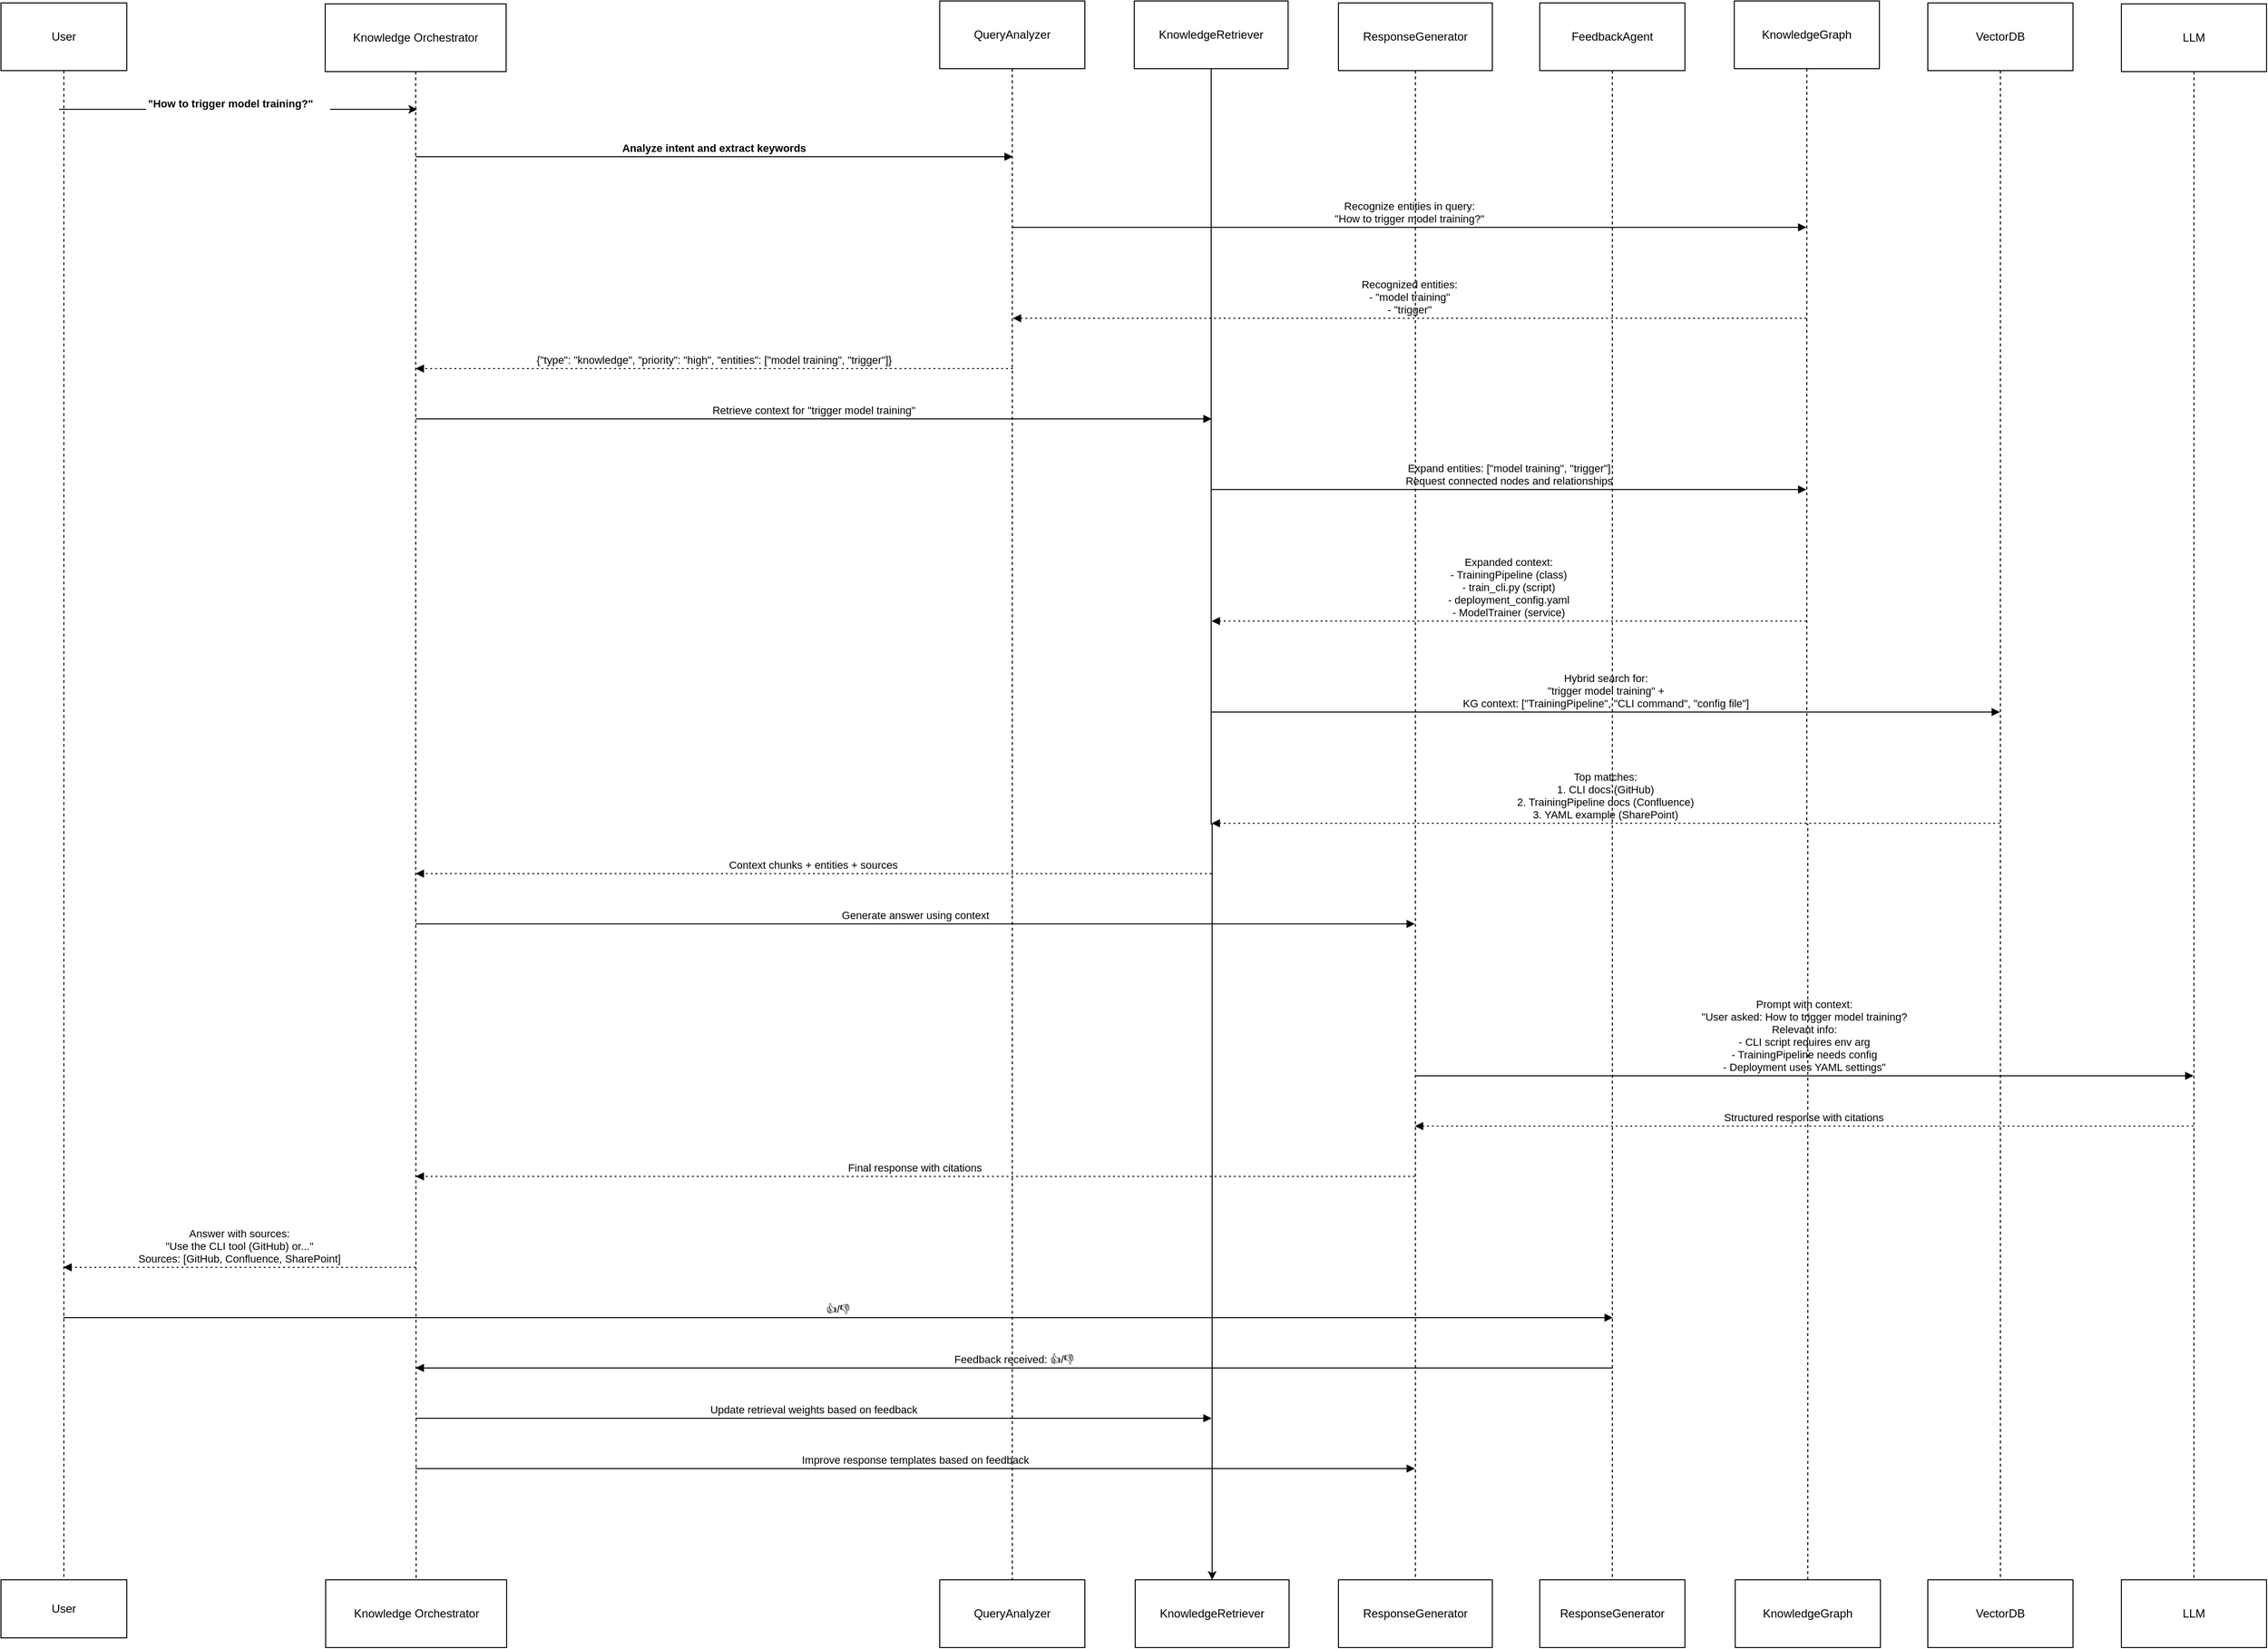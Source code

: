 <mxfile version="21.6.8" type="device">
  <diagram name="Page-1" id="3H5bFyrPO0vVudqeGIyu">
    <mxGraphModel dx="2074" dy="1197" grid="1" gridSize="10" guides="1" tooltips="1" connect="1" arrows="1" fold="1" page="1" pageScale="1" pageWidth="850" pageHeight="1100" math="0" shadow="0">
      <root>
        <mxCell id="0" />
        <mxCell id="1" parent="0" />
        <mxCell id="R6qbiqanry6R0RmBPBBe-29" value="Analyze intent and extract keywords" style="verticalAlign=bottom;endArrow=block;edgeStyle=elbowEdgeStyle;elbow=horizontal;curved=0;rounded=0;fontStyle=1" edge="1" parent="1">
          <mxGeometry relative="1" as="geometry">
            <Array as="points">
              <mxPoint x="778" y="179" />
            </Array>
            <mxPoint x="458.5" y="179" as="sourcePoint" />
            <mxPoint x="1075.5" y="179" as="targetPoint" />
          </mxGeometry>
        </mxCell>
        <mxCell id="R6qbiqanry6R0RmBPBBe-30" value="Recognize entities in query:&#xa;&quot;How to trigger model training?&quot;" style="verticalAlign=bottom;endArrow=block;edgeStyle=elbowEdgeStyle;elbow=vertical;curved=0;rounded=0;" edge="1" parent="1">
          <mxGeometry relative="1" as="geometry">
            <Array as="points">
              <mxPoint x="1496" y="252" />
            </Array>
            <mxPoint x="1075.5" y="252" as="sourcePoint" />
            <mxPoint x="1895.5" y="252" as="targetPoint" />
          </mxGeometry>
        </mxCell>
        <mxCell id="R6qbiqanry6R0RmBPBBe-31" value="Recognized entities:&#xa;- &quot;model training&quot;&#xa;- &quot;trigger&quot;" style="verticalAlign=bottom;endArrow=block;edgeStyle=elbowEdgeStyle;elbow=vertical;curved=0;rounded=0;dashed=1;dashPattern=2 3;" edge="1" parent="1">
          <mxGeometry relative="1" as="geometry">
            <Array as="points">
              <mxPoint x="1496" y="346" />
            </Array>
            <mxPoint x="1895.5" y="346" as="sourcePoint" />
            <mxPoint x="1075.5" y="346" as="targetPoint" />
          </mxGeometry>
        </mxCell>
        <mxCell id="R6qbiqanry6R0RmBPBBe-32" value="{&quot;type&quot;: &quot;knowledge&quot;, &quot;priority&quot;: &quot;high&quot;, &quot;entities&quot;: [&quot;model training&quot;, &quot;trigger&quot;]}" style="verticalAlign=bottom;endArrow=block;edgeStyle=elbowEdgeStyle;elbow=vertical;curved=0;rounded=0;dashed=1;dashPattern=2 3;" edge="1" parent="1">
          <mxGeometry relative="1" as="geometry">
            <Array as="points">
              <mxPoint x="778" y="398" />
            </Array>
            <mxPoint x="1075.5" y="398" as="sourcePoint" />
            <mxPoint x="458.5" y="398" as="targetPoint" />
          </mxGeometry>
        </mxCell>
        <mxCell id="R6qbiqanry6R0RmBPBBe-33" value="Retrieve context for &quot;trigger model training&quot;" style="verticalAlign=bottom;endArrow=block;edgeStyle=elbowEdgeStyle;elbow=vertical;curved=0;rounded=0;" edge="1" parent="1">
          <mxGeometry relative="1" as="geometry">
            <Array as="points">
              <mxPoint x="880" y="450" />
            </Array>
            <mxPoint x="458.5" y="450" as="sourcePoint" />
            <mxPoint x="1281" y="450" as="targetPoint" />
          </mxGeometry>
        </mxCell>
        <mxCell id="R6qbiqanry6R0RmBPBBe-34" value="Expand entities: [&quot;model training&quot;, &quot;trigger&quot;]&#xa;Request connected nodes and relationships" style="verticalAlign=bottom;endArrow=block;edgeStyle=elbowEdgeStyle;elbow=vertical;curved=0;rounded=0;" edge="1" parent="1">
          <mxGeometry relative="1" as="geometry">
            <Array as="points">
              <mxPoint x="1599" y="523" />
            </Array>
            <mxPoint x="1281" y="523" as="sourcePoint" />
            <mxPoint x="1895.5" y="523" as="targetPoint" />
          </mxGeometry>
        </mxCell>
        <mxCell id="R6qbiqanry6R0RmBPBBe-35" value="Expanded context:&#xa;- TrainingPipeline (class)&#xa;- train_cli.py (script)&#xa;- deployment_config.yaml&#xa;- ModelTrainer (service)" style="verticalAlign=bottom;endArrow=block;edgeStyle=elbowEdgeStyle;elbow=vertical;curved=0;rounded=0;dashed=1;dashPattern=2 3;" edge="1" parent="1">
          <mxGeometry relative="1" as="geometry">
            <Array as="points">
              <mxPoint x="1599" y="659" />
            </Array>
            <mxPoint x="1895.5" y="659" as="sourcePoint" />
            <mxPoint x="1281" y="659" as="targetPoint" />
          </mxGeometry>
        </mxCell>
        <mxCell id="R6qbiqanry6R0RmBPBBe-36" value="Hybrid search for:&#xa;&quot;trigger model training&quot; +&#xa;KG context: [&quot;TrainingPipeline&quot;, &quot;CLI command&quot;, &quot;config file&quot;]" style="verticalAlign=bottom;endArrow=block;edgeStyle=elbowEdgeStyle;elbow=vertical;curved=0;rounded=0;" edge="1" parent="1">
          <mxGeometry relative="1" as="geometry">
            <Array as="points">
              <mxPoint x="1699" y="753" />
            </Array>
            <mxPoint x="1281" y="753" as="sourcePoint" />
            <mxPoint x="2095.5" y="753" as="targetPoint" />
          </mxGeometry>
        </mxCell>
        <mxCell id="R6qbiqanry6R0RmBPBBe-37" value="Top matches:&#xa;1. CLI docs (GitHub)&#xa;2. TrainingPipeline docs (Confluence)&#xa;3. YAML example (SharePoint)" style="verticalAlign=bottom;endArrow=block;edgeStyle=elbowEdgeStyle;elbow=vertical;curved=0;rounded=0;dashed=1;dashPattern=2 3;" edge="1" parent="1">
          <mxGeometry relative="1" as="geometry">
            <Array as="points">
              <mxPoint x="1699" y="868" />
            </Array>
            <mxPoint x="2095.5" y="868" as="sourcePoint" />
            <mxPoint x="1281" y="868" as="targetPoint" />
          </mxGeometry>
        </mxCell>
        <mxCell id="R6qbiqanry6R0RmBPBBe-38" value="Context chunks + entities + sources" style="verticalAlign=bottom;endArrow=block;edgeStyle=elbowEdgeStyle;elbow=vertical;curved=0;rounded=0;dashed=1;dashPattern=2 3;" edge="1" parent="1">
          <mxGeometry relative="1" as="geometry">
            <Array as="points">
              <mxPoint x="880" y="920" />
            </Array>
            <mxPoint x="1281" y="920" as="sourcePoint" />
            <mxPoint x="458.5" y="920" as="targetPoint" />
          </mxGeometry>
        </mxCell>
        <mxCell id="R6qbiqanry6R0RmBPBBe-39" value="Generate answer using context" style="verticalAlign=bottom;endArrow=block;edgeStyle=elbowEdgeStyle;elbow=vertical;curved=0;rounded=0;" edge="1" parent="1">
          <mxGeometry relative="1" as="geometry">
            <Array as="points">
              <mxPoint x="985" y="972" />
            </Array>
            <mxPoint x="458.5" y="972" as="sourcePoint" />
            <mxPoint x="1491" y="972" as="targetPoint" />
          </mxGeometry>
        </mxCell>
        <mxCell id="R6qbiqanry6R0RmBPBBe-40" value="Prompt with context:&#xa;&quot;User asked: How to trigger model training?&#xa;Relevant info:&#xa;- CLI script requires env arg&#xa;- TrainingPipeline needs config&#xa;- Deployment uses YAML settings&quot;" style="verticalAlign=bottom;endArrow=block;edgeStyle=elbowEdgeStyle;elbow=vertical;curved=0;rounded=0;" edge="1" parent="1">
          <mxGeometry relative="1" as="geometry">
            <Array as="points">
              <mxPoint x="1904" y="1129" />
            </Array>
            <mxPoint x="1491" y="1129" as="sourcePoint" />
            <mxPoint x="2295.5" y="1129" as="targetPoint" />
          </mxGeometry>
        </mxCell>
        <mxCell id="R6qbiqanry6R0RmBPBBe-41" value="Structured response with citations" style="verticalAlign=bottom;endArrow=block;edgeStyle=elbowEdgeStyle;elbow=vertical;curved=0;rounded=0;dashed=1;dashPattern=2 3;" edge="1" parent="1">
          <mxGeometry relative="1" as="geometry">
            <Array as="points">
              <mxPoint x="1904" y="1181" />
            </Array>
            <mxPoint x="2295.5" y="1181" as="sourcePoint" />
            <mxPoint x="1491" y="1181" as="targetPoint" />
          </mxGeometry>
        </mxCell>
        <mxCell id="R6qbiqanry6R0RmBPBBe-42" value="Final response with citations" style="verticalAlign=bottom;endArrow=block;edgeStyle=elbowEdgeStyle;elbow=vertical;curved=0;rounded=0;dashed=1;dashPattern=2 3;" edge="1" parent="1">
          <mxGeometry relative="1" as="geometry">
            <Array as="points">
              <mxPoint x="985" y="1233" />
            </Array>
            <mxPoint x="1491" y="1233" as="sourcePoint" />
            <mxPoint x="458.5" y="1233" as="targetPoint" />
          </mxGeometry>
        </mxCell>
        <mxCell id="R6qbiqanry6R0RmBPBBe-43" value="Answer with sources:&#xa;&quot;Use the CLI tool (GitHub) or...&quot;&#xa;Sources: [GitHub, Confluence, SharePoint]" style="verticalAlign=bottom;endArrow=block;edgeStyle=elbowEdgeStyle;elbow=vertical;curved=0;rounded=0;dashed=1;dashPattern=2 3;" edge="1" parent="1">
          <mxGeometry relative="1" as="geometry">
            <Array as="points">
              <mxPoint x="287" y="1327" />
            </Array>
            <mxPoint x="458.5" y="1327" as="sourcePoint" />
            <mxPoint x="94.5" y="1327" as="targetPoint" />
          </mxGeometry>
        </mxCell>
        <mxCell id="R6qbiqanry6R0RmBPBBe-44" value="👍/👎" style="verticalAlign=bottom;endArrow=block;edgeStyle=elbowEdgeStyle;elbow=vertical;curved=0;rounded=0;" edge="1" parent="1">
          <mxGeometry relative="1" as="geometry">
            <Array as="points">
              <mxPoint x="906" y="1379" />
            </Array>
            <mxPoint x="94.5" y="1379" as="sourcePoint" />
            <mxPoint x="1695.5" y="1379" as="targetPoint" />
          </mxGeometry>
        </mxCell>
        <mxCell id="R6qbiqanry6R0RmBPBBe-45" value="Feedback received: 👍/👎" style="verticalAlign=bottom;endArrow=block;edgeStyle=elbowEdgeStyle;elbow=vertical;curved=0;rounded=0;" edge="1" parent="1">
          <mxGeometry relative="1" as="geometry">
            <Array as="points">
              <mxPoint x="1088" y="1431" />
            </Array>
            <mxPoint x="1695.5" y="1431" as="sourcePoint" />
            <mxPoint x="458.5" y="1431" as="targetPoint" />
          </mxGeometry>
        </mxCell>
        <mxCell id="R6qbiqanry6R0RmBPBBe-46" value="Update retrieval weights based on feedback" style="verticalAlign=bottom;endArrow=block;edgeStyle=elbowEdgeStyle;elbow=vertical;curved=0;rounded=0;" edge="1" parent="1">
          <mxGeometry relative="1" as="geometry">
            <Array as="points">
              <mxPoint x="880" y="1483" />
            </Array>
            <mxPoint x="458.5" y="1483" as="sourcePoint" />
            <mxPoint x="1281" y="1483" as="targetPoint" />
          </mxGeometry>
        </mxCell>
        <mxCell id="R6qbiqanry6R0RmBPBBe-47" value="Improve response templates based on feedback" style="verticalAlign=bottom;endArrow=block;edgeStyle=elbowEdgeStyle;elbow=vertical;curved=0;rounded=0;" edge="1" parent="1">
          <mxGeometry relative="1" as="geometry">
            <Array as="points">
              <mxPoint x="985" y="1535" />
            </Array>
            <mxPoint x="458.5" y="1535" as="sourcePoint" />
            <mxPoint x="1491" y="1535" as="targetPoint" />
          </mxGeometry>
        </mxCell>
        <mxCell id="R6qbiqanry6R0RmBPBBe-50" style="edgeStyle=orthogonalEdgeStyle;rounded=0;orthogonalLoop=1;jettySize=auto;html=1;entryX=0.5;entryY=0;entryDx=0;entryDy=0;dashed=1;endArrow=none;endFill=0;" edge="1" parent="1" source="R6qbiqanry6R0RmBPBBe-48" target="R6qbiqanry6R0RmBPBBe-49">
          <mxGeometry relative="1" as="geometry" />
        </mxCell>
        <mxCell id="R6qbiqanry6R0RmBPBBe-48" value="User" style="rounded=0;whiteSpace=wrap;html=1;" vertex="1" parent="1">
          <mxGeometry x="30" y="20" width="130" height="70" as="geometry" />
        </mxCell>
        <mxCell id="R6qbiqanry6R0RmBPBBe-49" value="User" style="rounded=0;whiteSpace=wrap;html=1;" vertex="1" parent="1">
          <mxGeometry x="30" y="1650" width="130" height="60" as="geometry" />
        </mxCell>
        <mxCell id="R6qbiqanry6R0RmBPBBe-55" style="edgeStyle=orthogonalEdgeStyle;rounded=0;orthogonalLoop=1;jettySize=auto;html=1;entryX=0.5;entryY=0;entryDx=0;entryDy=0;dashed=1;endArrow=none;endFill=0;" edge="1" parent="1" source="R6qbiqanry6R0RmBPBBe-51" target="R6qbiqanry6R0RmBPBBe-53">
          <mxGeometry relative="1" as="geometry" />
        </mxCell>
        <mxCell id="R6qbiqanry6R0RmBPBBe-51" value="Knowledge Orchestrator" style="rounded=0;whiteSpace=wrap;html=1;" vertex="1" parent="1">
          <mxGeometry x="365" y="21" width="187" height="70" as="geometry" />
        </mxCell>
        <mxCell id="R6qbiqanry6R0RmBPBBe-53" value="Knowledge Orchestrator" style="rounded=0;whiteSpace=wrap;html=1;" vertex="1" parent="1">
          <mxGeometry x="365.5" y="1650" width="187" height="70" as="geometry" />
        </mxCell>
        <mxCell id="R6qbiqanry6R0RmBPBBe-56" style="edgeStyle=orthogonalEdgeStyle;rounded=0;orthogonalLoop=1;jettySize=auto;html=1;endArrow=none;endFill=0;" edge="1" parent="1" source="R6qbiqanry6R0RmBPBBe-54">
          <mxGeometry relative="1" as="geometry">
            <mxPoint x="90" y="130" as="targetPoint" />
          </mxGeometry>
        </mxCell>
        <mxCell id="R6qbiqanry6R0RmBPBBe-57" style="edgeStyle=orthogonalEdgeStyle;rounded=0;orthogonalLoop=1;jettySize=auto;html=1;" edge="1" parent="1" source="R6qbiqanry6R0RmBPBBe-54">
          <mxGeometry relative="1" as="geometry">
            <mxPoint x="460" y="130" as="targetPoint" />
          </mxGeometry>
        </mxCell>
        <mxCell id="R6qbiqanry6R0RmBPBBe-54" value="&lt;span style=&quot;color: rgb(0, 0, 0); font-family: Helvetica; font-size: 11px; font-style: normal; font-variant-ligatures: normal; font-variant-caps: normal; letter-spacing: normal; orphans: 2; text-align: center; text-indent: 0px; text-transform: none; widows: 2; word-spacing: 0px; -webkit-text-stroke-width: 0px; background-color: rgb(255, 255, 255); text-decoration-thickness: initial; text-decoration-style: initial; text-decoration-color: initial; float: none; display: inline !important;&quot;&gt;&lt;b&gt;&quot;How to trigger model training?&quot;&lt;/b&gt;&lt;/span&gt;" style="text;whiteSpace=wrap;html=1;" vertex="1" parent="1">
          <mxGeometry x="180" y="110" width="190" height="40" as="geometry" />
        </mxCell>
        <mxCell id="R6qbiqanry6R0RmBPBBe-60" style="edgeStyle=orthogonalEdgeStyle;rounded=0;orthogonalLoop=1;jettySize=auto;html=1;dashed=1;endArrow=none;endFill=0;" edge="1" parent="1" source="R6qbiqanry6R0RmBPBBe-58" target="R6qbiqanry6R0RmBPBBe-59">
          <mxGeometry relative="1" as="geometry" />
        </mxCell>
        <mxCell id="R6qbiqanry6R0RmBPBBe-58" value="QueryAnalyzer" style="rounded=0;whiteSpace=wrap;html=1;" vertex="1" parent="1">
          <mxGeometry x="1000" y="18" width="150" height="70" as="geometry" />
        </mxCell>
        <mxCell id="R6qbiqanry6R0RmBPBBe-59" value="QueryAnalyzer" style="rounded=0;whiteSpace=wrap;html=1;" vertex="1" parent="1">
          <mxGeometry x="1000" y="1650" width="150" height="70" as="geometry" />
        </mxCell>
        <mxCell id="R6qbiqanry6R0RmBPBBe-63" style="edgeStyle=orthogonalEdgeStyle;rounded=0;orthogonalLoop=1;jettySize=auto;html=1;" edge="1" parent="1" source="R6qbiqanry6R0RmBPBBe-61" target="R6qbiqanry6R0RmBPBBe-62">
          <mxGeometry relative="1" as="geometry" />
        </mxCell>
        <mxCell id="R6qbiqanry6R0RmBPBBe-61" value="KnowledgeRetriever" style="rounded=0;whiteSpace=wrap;html=1;" vertex="1" parent="1">
          <mxGeometry x="1201" y="18" width="159" height="70" as="geometry" />
        </mxCell>
        <mxCell id="R6qbiqanry6R0RmBPBBe-62" value="KnowledgeRetriever" style="rounded=0;whiteSpace=wrap;html=1;" vertex="1" parent="1">
          <mxGeometry x="1202" y="1650" width="159" height="70" as="geometry" />
        </mxCell>
        <mxCell id="R6qbiqanry6R0RmBPBBe-66" style="edgeStyle=orthogonalEdgeStyle;rounded=0;orthogonalLoop=1;jettySize=auto;html=1;dashed=1;endArrow=none;endFill=0;" edge="1" parent="1" source="R6qbiqanry6R0RmBPBBe-64" target="R6qbiqanry6R0RmBPBBe-65">
          <mxGeometry relative="1" as="geometry" />
        </mxCell>
        <mxCell id="R6qbiqanry6R0RmBPBBe-64" value="ResponseGenerator" style="rounded=0;whiteSpace=wrap;html=1;" vertex="1" parent="1">
          <mxGeometry x="1412" y="20" width="159" height="70" as="geometry" />
        </mxCell>
        <mxCell id="R6qbiqanry6R0RmBPBBe-65" value="ResponseGenerator" style="rounded=0;whiteSpace=wrap;html=1;" vertex="1" parent="1">
          <mxGeometry x="1412" y="1650" width="159" height="70" as="geometry" />
        </mxCell>
        <mxCell id="R6qbiqanry6R0RmBPBBe-69" style="edgeStyle=orthogonalEdgeStyle;rounded=0;orthogonalLoop=1;jettySize=auto;html=1;dashed=1;endArrow=none;endFill=0;" edge="1" parent="1" source="R6qbiqanry6R0RmBPBBe-67" target="R6qbiqanry6R0RmBPBBe-68">
          <mxGeometry relative="1" as="geometry" />
        </mxCell>
        <mxCell id="R6qbiqanry6R0RmBPBBe-67" value="FeedbackAgent" style="rounded=0;whiteSpace=wrap;html=1;" vertex="1" parent="1">
          <mxGeometry x="1620" y="20" width="150" height="70" as="geometry" />
        </mxCell>
        <mxCell id="R6qbiqanry6R0RmBPBBe-68" value="ResponseGenerator" style="rounded=0;whiteSpace=wrap;html=1;" vertex="1" parent="1">
          <mxGeometry x="1620" y="1650" width="150" height="70" as="geometry" />
        </mxCell>
        <mxCell id="R6qbiqanry6R0RmBPBBe-72" style="edgeStyle=orthogonalEdgeStyle;rounded=0;orthogonalLoop=1;jettySize=auto;html=1;entryX=0.5;entryY=0;entryDx=0;entryDy=0;dashed=1;endArrow=none;endFill=0;" edge="1" parent="1" source="R6qbiqanry6R0RmBPBBe-70" target="R6qbiqanry6R0RmBPBBe-71">
          <mxGeometry relative="1" as="geometry" />
        </mxCell>
        <mxCell id="R6qbiqanry6R0RmBPBBe-70" value="KnowledgeGraph" style="rounded=0;whiteSpace=wrap;html=1;" vertex="1" parent="1">
          <mxGeometry x="1821" y="18" width="150" height="70" as="geometry" />
        </mxCell>
        <mxCell id="R6qbiqanry6R0RmBPBBe-71" value="KnowledgeGraph" style="rounded=0;whiteSpace=wrap;html=1;" vertex="1" parent="1">
          <mxGeometry x="1822" y="1650" width="150" height="70" as="geometry" />
        </mxCell>
        <mxCell id="R6qbiqanry6R0RmBPBBe-75" style="edgeStyle=orthogonalEdgeStyle;rounded=0;orthogonalLoop=1;jettySize=auto;html=1;dashed=1;endArrow=none;endFill=0;" edge="1" parent="1" source="R6qbiqanry6R0RmBPBBe-73" target="R6qbiqanry6R0RmBPBBe-74">
          <mxGeometry relative="1" as="geometry" />
        </mxCell>
        <mxCell id="R6qbiqanry6R0RmBPBBe-73" value="VectorDB" style="rounded=0;whiteSpace=wrap;html=1;" vertex="1" parent="1">
          <mxGeometry x="2021" y="20" width="150" height="70" as="geometry" />
        </mxCell>
        <mxCell id="R6qbiqanry6R0RmBPBBe-74" value="VectorDB" style="rounded=0;whiteSpace=wrap;html=1;" vertex="1" parent="1">
          <mxGeometry x="2021" y="1650" width="150" height="70" as="geometry" />
        </mxCell>
        <mxCell id="R6qbiqanry6R0RmBPBBe-78" style="edgeStyle=orthogonalEdgeStyle;rounded=0;orthogonalLoop=1;jettySize=auto;html=1;dashed=1;endArrow=none;endFill=0;" edge="1" parent="1" source="R6qbiqanry6R0RmBPBBe-76" target="R6qbiqanry6R0RmBPBBe-77">
          <mxGeometry relative="1" as="geometry" />
        </mxCell>
        <mxCell id="R6qbiqanry6R0RmBPBBe-76" value="LLM" style="rounded=0;whiteSpace=wrap;html=1;" vertex="1" parent="1">
          <mxGeometry x="2221" y="21" width="150" height="70" as="geometry" />
        </mxCell>
        <mxCell id="R6qbiqanry6R0RmBPBBe-77" value="LLM" style="rounded=0;whiteSpace=wrap;html=1;" vertex="1" parent="1">
          <mxGeometry x="2221" y="1650" width="150" height="70" as="geometry" />
        </mxCell>
      </root>
    </mxGraphModel>
  </diagram>
</mxfile>
